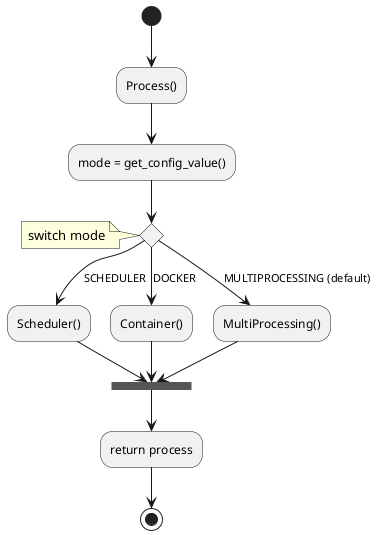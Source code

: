 @startuml
(*)  --> Process()
--> mode = get_config_value()
if ""
note left
switch mode
end note
 -->[SCHEDULER] Scheduler()
 --> ===BEFORE_RETURN===
else
 -->[DOCKER] Container()
 --> ===BEFORE_RETURN===
else
 -->[MULTIPROCESSING (default)] MultiProcessing()
 --> ===BEFORE_RETURN===
endif
--> return process
-->(*)
@enduml